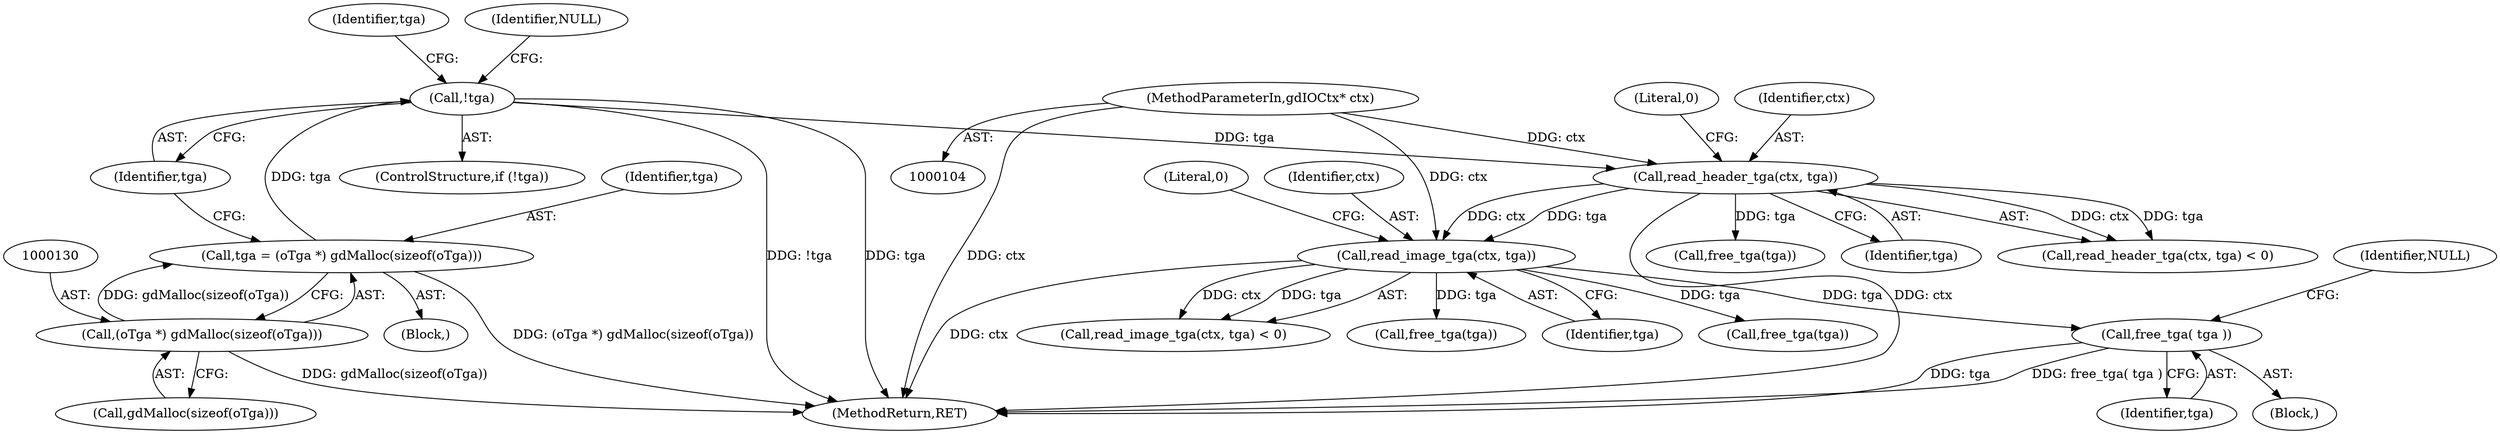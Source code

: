 digraph "0_libgd_10ef1dca63d62433fda13309b4a228782db823f7@API" {
"1000190" [label="(Call,free_tga( tga ))"];
"1000163" [label="(Call,read_image_tga(ctx, tga))"];
"1000152" [label="(Call,read_header_tga(ctx, tga))"];
"1000105" [label="(MethodParameterIn,gdIOCtx* ctx)"];
"1000135" [label="(Call,!tga)"];
"1000127" [label="(Call,tga = (oTga *) gdMalloc(sizeof(oTga)))"];
"1000129" [label="(Call,(oTga *) gdMalloc(sizeof(oTga)))"];
"1000190" [label="(Call,free_tga( tga ))"];
"1000128" [label="(Identifier,tga)"];
"1000168" [label="(Call,free_tga(tga))"];
"1000134" [label="(ControlStructure,if (!tga))"];
"1000152" [label="(Call,read_header_tga(ctx, tga))"];
"1000166" [label="(Literal,0)"];
"1000155" [label="(Literal,0)"];
"1000164" [label="(Identifier,ctx)"];
"1000191" [label="(Identifier,tga)"];
"1000357" [label="(MethodReturn,RET)"];
"1000142" [label="(Identifier,tga)"];
"1000105" [label="(MethodParameterIn,gdIOCtx* ctx)"];
"1000162" [label="(Call,read_image_tga(ctx, tga) < 0)"];
"1000129" [label="(Call,(oTga *) gdMalloc(sizeof(oTga)))"];
"1000157" [label="(Call,free_tga(tga))"];
"1000127" [label="(Call,tga = (oTga *) gdMalloc(sizeof(oTga)))"];
"1000189" [label="(Block,)"];
"1000135" [label="(Call,!tga)"];
"1000106" [label="(Block,)"];
"1000139" [label="(Identifier,NULL)"];
"1000163" [label="(Call,read_image_tga(ctx, tga))"];
"1000153" [label="(Identifier,ctx)"];
"1000154" [label="(Identifier,tga)"];
"1000353" [label="(Call,free_tga(tga))"];
"1000193" [label="(Identifier,NULL)"];
"1000131" [label="(Call,gdMalloc(sizeof(oTga)))"];
"1000151" [label="(Call,read_header_tga(ctx, tga) < 0)"];
"1000165" [label="(Identifier,tga)"];
"1000136" [label="(Identifier,tga)"];
"1000190" -> "1000189"  [label="AST: "];
"1000190" -> "1000191"  [label="CFG: "];
"1000191" -> "1000190"  [label="AST: "];
"1000193" -> "1000190"  [label="CFG: "];
"1000190" -> "1000357"  [label="DDG: free_tga( tga )"];
"1000190" -> "1000357"  [label="DDG: tga"];
"1000163" -> "1000190"  [label="DDG: tga"];
"1000163" -> "1000162"  [label="AST: "];
"1000163" -> "1000165"  [label="CFG: "];
"1000164" -> "1000163"  [label="AST: "];
"1000165" -> "1000163"  [label="AST: "];
"1000166" -> "1000163"  [label="CFG: "];
"1000163" -> "1000357"  [label="DDG: ctx"];
"1000163" -> "1000162"  [label="DDG: ctx"];
"1000163" -> "1000162"  [label="DDG: tga"];
"1000152" -> "1000163"  [label="DDG: ctx"];
"1000152" -> "1000163"  [label="DDG: tga"];
"1000105" -> "1000163"  [label="DDG: ctx"];
"1000163" -> "1000168"  [label="DDG: tga"];
"1000163" -> "1000353"  [label="DDG: tga"];
"1000152" -> "1000151"  [label="AST: "];
"1000152" -> "1000154"  [label="CFG: "];
"1000153" -> "1000152"  [label="AST: "];
"1000154" -> "1000152"  [label="AST: "];
"1000155" -> "1000152"  [label="CFG: "];
"1000152" -> "1000357"  [label="DDG: ctx"];
"1000152" -> "1000151"  [label="DDG: ctx"];
"1000152" -> "1000151"  [label="DDG: tga"];
"1000105" -> "1000152"  [label="DDG: ctx"];
"1000135" -> "1000152"  [label="DDG: tga"];
"1000152" -> "1000157"  [label="DDG: tga"];
"1000105" -> "1000104"  [label="AST: "];
"1000105" -> "1000357"  [label="DDG: ctx"];
"1000135" -> "1000134"  [label="AST: "];
"1000135" -> "1000136"  [label="CFG: "];
"1000136" -> "1000135"  [label="AST: "];
"1000139" -> "1000135"  [label="CFG: "];
"1000142" -> "1000135"  [label="CFG: "];
"1000135" -> "1000357"  [label="DDG: !tga"];
"1000135" -> "1000357"  [label="DDG: tga"];
"1000127" -> "1000135"  [label="DDG: tga"];
"1000127" -> "1000106"  [label="AST: "];
"1000127" -> "1000129"  [label="CFG: "];
"1000128" -> "1000127"  [label="AST: "];
"1000129" -> "1000127"  [label="AST: "];
"1000136" -> "1000127"  [label="CFG: "];
"1000127" -> "1000357"  [label="DDG: (oTga *) gdMalloc(sizeof(oTga))"];
"1000129" -> "1000127"  [label="DDG: gdMalloc(sizeof(oTga))"];
"1000129" -> "1000131"  [label="CFG: "];
"1000130" -> "1000129"  [label="AST: "];
"1000131" -> "1000129"  [label="AST: "];
"1000129" -> "1000357"  [label="DDG: gdMalloc(sizeof(oTga))"];
}
